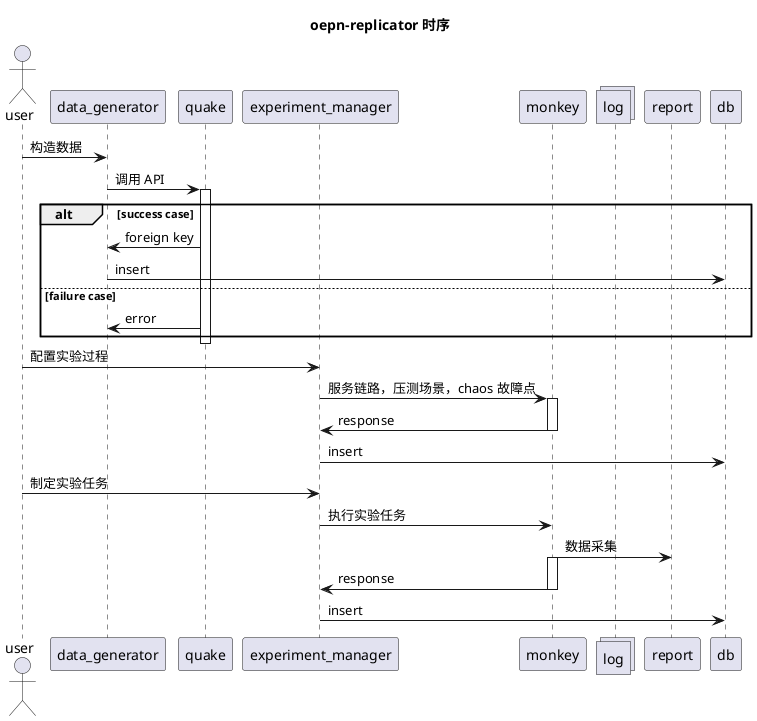 @startuml
title oepn-replicator 时序
actor user

user -> data_generator: 构造数据
data_generator -> quake: 调用 API
activate quake
alt success case
    quake -> data_generator: foreign key
    data_generator -> db: insert
else failure case
    quake -> data_generator: error
end
deactivate quake

user -> experiment_manager: 配置实验过程
experiment_manager -> monkey: 服务链路，压测场景，chaos 故障点
activate monkey
monkey -> experiment_manager: response
deactivate monkey
experiment_manager -> db: insert

user -> experiment_manager: 制定实验任务
experiment_manager -> monkey: 执行实验任务
collections log
monkey -> report: 数据采集
activate monkey
monkey -> experiment_manager: response
deactivate monkey
experiment_manager -> db: insert

database db

@enduml
